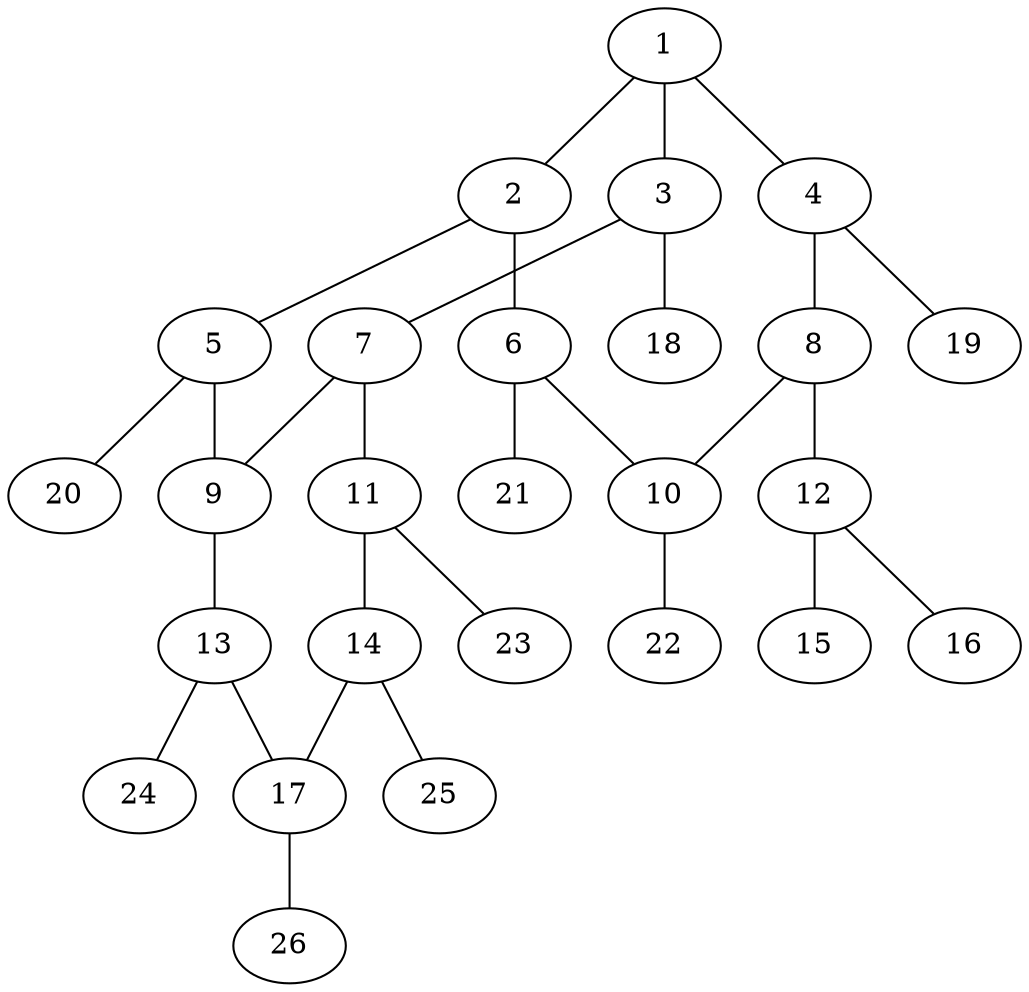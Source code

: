 graph molecule_3191 {
	1	 [chem=C];
	2	 [chem=C];
	1 -- 2	 [valence=1];
	3	 [chem=C];
	1 -- 3	 [valence=2];
	4	 [chem=C];
	1 -- 4	 [valence=1];
	5	 [chem=C];
	2 -- 5	 [valence=2];
	6	 [chem=C];
	2 -- 6	 [valence=1];
	7	 [chem=C];
	3 -- 7	 [valence=1];
	18	 [chem=H];
	3 -- 18	 [valence=1];
	8	 [chem=C];
	4 -- 8	 [valence=2];
	19	 [chem=H];
	4 -- 19	 [valence=1];
	9	 [chem=C];
	5 -- 9	 [valence=1];
	20	 [chem=H];
	5 -- 20	 [valence=1];
	10	 [chem=C];
	6 -- 10	 [valence=2];
	21	 [chem=H];
	6 -- 21	 [valence=1];
	7 -- 9	 [valence=2];
	11	 [chem=C];
	7 -- 11	 [valence=1];
	8 -- 10	 [valence=1];
	12	 [chem=N];
	8 -- 12	 [valence=1];
	13	 [chem=C];
	9 -- 13	 [valence=1];
	22	 [chem=H];
	10 -- 22	 [valence=1];
	14	 [chem=C];
	11 -- 14	 [valence=2];
	23	 [chem=H];
	11 -- 23	 [valence=1];
	15	 [chem=O];
	12 -- 15	 [valence=2];
	16	 [chem=O];
	12 -- 16	 [valence=1];
	17	 [chem=C];
	13 -- 17	 [valence=2];
	24	 [chem=H];
	13 -- 24	 [valence=1];
	14 -- 17	 [valence=1];
	25	 [chem=H];
	14 -- 25	 [valence=1];
	26	 [chem=H];
	17 -- 26	 [valence=1];
}
